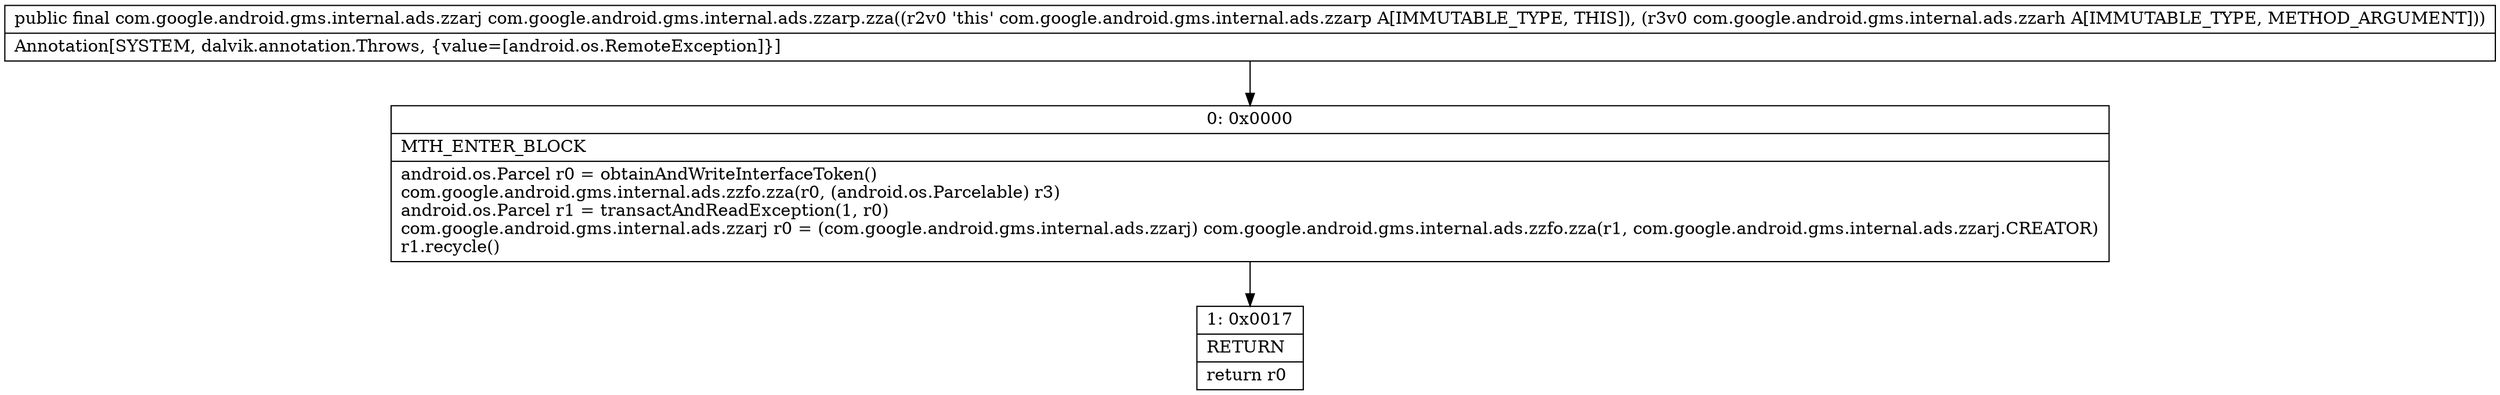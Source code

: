 digraph "CFG forcom.google.android.gms.internal.ads.zzarp.zza(Lcom\/google\/android\/gms\/internal\/ads\/zzarh;)Lcom\/google\/android\/gms\/internal\/ads\/zzarj;" {
Node_0 [shape=record,label="{0\:\ 0x0000|MTH_ENTER_BLOCK\l|android.os.Parcel r0 = obtainAndWriteInterfaceToken()\lcom.google.android.gms.internal.ads.zzfo.zza(r0, (android.os.Parcelable) r3)\landroid.os.Parcel r1 = transactAndReadException(1, r0)\lcom.google.android.gms.internal.ads.zzarj r0 = (com.google.android.gms.internal.ads.zzarj) com.google.android.gms.internal.ads.zzfo.zza(r1, com.google.android.gms.internal.ads.zzarj.CREATOR)\lr1.recycle()\l}"];
Node_1 [shape=record,label="{1\:\ 0x0017|RETURN\l|return r0\l}"];
MethodNode[shape=record,label="{public final com.google.android.gms.internal.ads.zzarj com.google.android.gms.internal.ads.zzarp.zza((r2v0 'this' com.google.android.gms.internal.ads.zzarp A[IMMUTABLE_TYPE, THIS]), (r3v0 com.google.android.gms.internal.ads.zzarh A[IMMUTABLE_TYPE, METHOD_ARGUMENT]))  | Annotation[SYSTEM, dalvik.annotation.Throws, \{value=[android.os.RemoteException]\}]\l}"];
MethodNode -> Node_0;
Node_0 -> Node_1;
}

